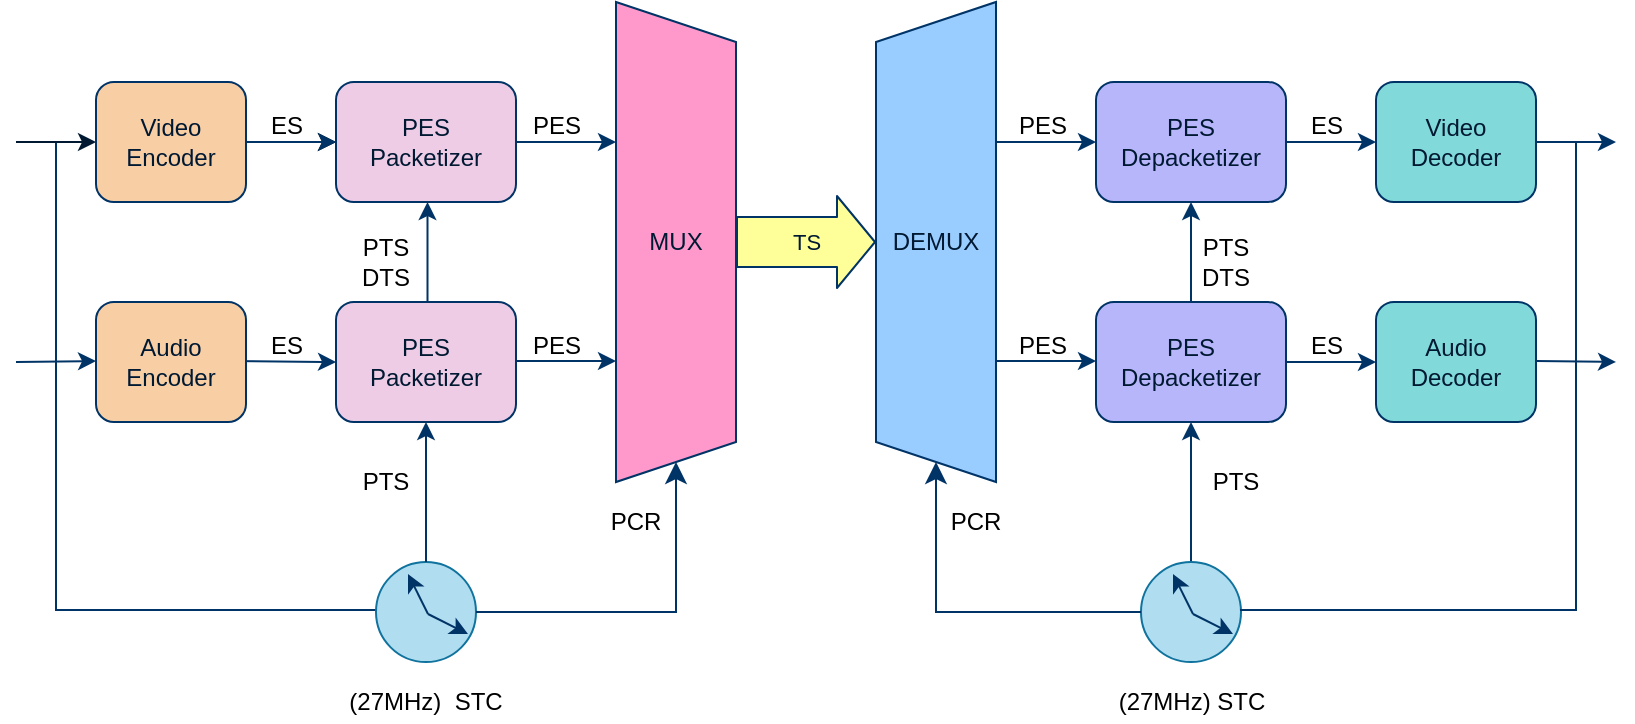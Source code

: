 <mxfile>
    <diagram id="bzHFOhqaca0zNrRNMq3O" name="Page-1">
        <mxGraphModel dx="914" dy="629" grid="1" gridSize="10" guides="1" tooltips="1" connect="1" arrows="1" fold="1" page="1" pageScale="1" pageWidth="1100" pageHeight="850" background="none" math="0" shadow="0">
            <root>
                <mxCell id="0"/>
                <mxCell id="1" parent="0"/>
                <mxCell id="73" value="" style="shape=partialRectangle;whiteSpace=wrap;html=1;bottom=0;right=0;fillColor=none;strokeColor=#003366;strokeWidth=1;direction=north;" parent="1" vertex="1">
                    <mxGeometry x="90" y="200" width="171" height="234" as="geometry"/>
                </mxCell>
                <mxCell id="13" value="" style="endArrow=classic;html=1;strokeColor=#001933;" parent="1" edge="1">
                    <mxGeometry width="50" height="50" relative="1" as="geometry">
                        <mxPoint x="70" y="200" as="sourcePoint"/>
                        <mxPoint x="110" y="200" as="targetPoint"/>
                    </mxGeometry>
                </mxCell>
                <mxCell id="14" value="" style="endArrow=classic;html=1;labelBackgroundColor=#FFFFCC;fontColor=#001933;labelBorderColor=none;strokeColor=#003366;" parent="1" edge="1">
                    <mxGeometry width="50" height="50" relative="1" as="geometry">
                        <mxPoint x="70" y="310" as="sourcePoint"/>
                        <mxPoint x="110" y="309.5" as="targetPoint"/>
                    </mxGeometry>
                </mxCell>
                <mxCell id="15" value="" style="endArrow=classic;html=1;strokeColor=#003366;" parent="1" edge="1">
                    <mxGeometry width="50" height="50" relative="1" as="geometry">
                        <mxPoint x="830" y="200" as="sourcePoint"/>
                        <mxPoint x="870" y="200" as="targetPoint"/>
                    </mxGeometry>
                </mxCell>
                <mxCell id="41" value="" style="ellipse;whiteSpace=wrap;html=1;aspect=fixed;fillColor=#b1ddf0;strokeColor=#10739e;" parent="1" vertex="1">
                    <mxGeometry x="250" y="410" width="50" height="50" as="geometry"/>
                </mxCell>
                <mxCell id="16" value="" style="endArrow=classic;html=1;strokeColor=#003366;" parent="1" edge="1">
                    <mxGeometry width="50" height="50" relative="1" as="geometry">
                        <mxPoint x="830" y="309.5" as="sourcePoint"/>
                        <mxPoint x="870" y="310" as="targetPoint"/>
                    </mxGeometry>
                </mxCell>
                <mxCell id="17" value="" style="endArrow=classic;html=1;" parent="1" edge="1">
                    <mxGeometry width="50" height="50" relative="1" as="geometry">
                        <mxPoint x="175" y="200" as="sourcePoint"/>
                        <mxPoint x="230" y="200" as="targetPoint"/>
                    </mxGeometry>
                </mxCell>
                <mxCell id="18" value="" style="endArrow=classic;html=1;strokeColor=#003366;" parent="1" edge="1">
                    <mxGeometry width="50" height="50" relative="1" as="geometry">
                        <mxPoint x="175" y="309.5" as="sourcePoint"/>
                        <mxPoint x="230" y="310" as="targetPoint"/>
                    </mxGeometry>
                </mxCell>
                <mxCell id="19" value="" style="endArrow=classic;html=1;strokeColor=#003366;exitX=1;exitY=0.5;exitDx=0;exitDy=0;" parent="1" source="8" edge="1">
                    <mxGeometry width="50" height="50" relative="1" as="geometry">
                        <mxPoint x="700" y="200" as="sourcePoint"/>
                        <mxPoint x="750" y="200" as="targetPoint"/>
                    </mxGeometry>
                </mxCell>
                <mxCell id="20" value="" style="endArrow=classic;html=1;strokeColor=#003366;exitX=1;exitY=0.5;exitDx=0;exitDy=0;" parent="1" source="9" edge="1">
                    <mxGeometry width="50" height="50" relative="1" as="geometry">
                        <mxPoint x="700" y="310" as="sourcePoint"/>
                        <mxPoint x="750" y="310" as="targetPoint"/>
                    </mxGeometry>
                </mxCell>
                <mxCell id="23" value="" style="endArrow=classic;html=1;entryX=0.5;entryY=1;entryDx=0;entryDy=0;exitX=0.5;exitY=0;exitDx=0;exitDy=0;strokeColor=#003366;" parent="1" source="9" target="8" edge="1">
                    <mxGeometry width="50" height="50" relative="1" as="geometry">
                        <mxPoint x="505" y="400" as="sourcePoint"/>
                        <mxPoint x="555" y="350" as="targetPoint"/>
                    </mxGeometry>
                </mxCell>
                <mxCell id="25" value="" style="endArrow=classic;html=1;entryX=0.5;entryY=1;entryDx=0;entryDy=0;strokeColor=#003366;exitX=0.5;exitY=0;exitDx=0;exitDy=0;" parent="1" source="58" target="9" edge="1">
                    <mxGeometry width="50" height="50" relative="1" as="geometry">
                        <mxPoint x="658" y="480" as="sourcePoint"/>
                        <mxPoint x="665" y="340" as="targetPoint"/>
                    </mxGeometry>
                </mxCell>
                <mxCell id="26" value="" style="endArrow=classic;html=1;entryX=0.5;entryY=1;entryDx=0;entryDy=0;exitX=0.5;exitY=0;exitDx=0;exitDy=0;strokeColor=#003366;" parent="1" edge="1">
                    <mxGeometry width="50" height="50" relative="1" as="geometry">
                        <mxPoint x="275.75" y="280" as="sourcePoint"/>
                        <mxPoint x="275.75" y="230" as="targetPoint"/>
                    </mxGeometry>
                </mxCell>
                <mxCell id="27" value="" style="endArrow=classic;html=1;entryX=0.5;entryY=1;entryDx=0;entryDy=0;strokeColor=#003366;exitX=0.5;exitY=0;exitDx=0;exitDy=0;" parent="1" source="41" target="7" edge="1">
                    <mxGeometry width="50" height="50" relative="1" as="geometry">
                        <mxPoint x="276" y="480" as="sourcePoint"/>
                        <mxPoint x="275.75" y="340" as="targetPoint"/>
                    </mxGeometry>
                </mxCell>
                <mxCell id="31" value="DEMUX" style="shape=trapezoid;perimeter=trapezoidPerimeter;whiteSpace=wrap;html=1;fixedSize=1;direction=north;fontColor=#001933;strokeColor=#003366;fillColor=#99CCFF;" parent="1" vertex="1">
                    <mxGeometry x="500" y="130" width="60" height="240" as="geometry"/>
                </mxCell>
                <mxCell id="47" value="" style="edgeStyle=none;html=1;labelBackgroundColor=#FFFFCC;labelBorderColor=none;strokeColor=#003366;fontColor=#001933;" parent="1" source="4" target="6" edge="1">
                    <mxGeometry relative="1" as="geometry"/>
                </mxCell>
                <mxCell id="4" value="Video&lt;br&gt;Encoder" style="rounded=1;whiteSpace=wrap;html=1;fillColor=#F8CFA5;fontColor=#001933;labelBorderColor=none;strokeColor=#003366;" parent="1" vertex="1">
                    <mxGeometry x="110" y="170" width="75" height="60" as="geometry"/>
                </mxCell>
                <mxCell id="6" value="PES&lt;br&gt;Packetizer" style="rounded=1;whiteSpace=wrap;html=1;fillColor=#EECCE6;fontColor=#001933;strokeColor=#003366;" parent="1" vertex="1">
                    <mxGeometry x="230" y="170" width="90" height="60" as="geometry"/>
                </mxCell>
                <mxCell id="33" value="" style="endArrow=classic;html=1;entryX=0;entryY=0.5;entryDx=0;entryDy=0;strokeColor=#003366;" parent="1" target="8" edge="1">
                    <mxGeometry width="50" height="50" relative="1" as="geometry">
                        <mxPoint x="560" y="200" as="sourcePoint"/>
                        <mxPoint x="610" y="150" as="targetPoint"/>
                    </mxGeometry>
                </mxCell>
                <mxCell id="34" value="" style="endArrow=classic;html=1;entryX=0;entryY=0.5;entryDx=0;entryDy=0;strokeColor=#003366;" parent="1" edge="1">
                    <mxGeometry width="50" height="50" relative="1" as="geometry">
                        <mxPoint x="560" y="309.5" as="sourcePoint"/>
                        <mxPoint x="610" y="309.5" as="targetPoint"/>
                    </mxGeometry>
                </mxCell>
                <mxCell id="30" value="MUX" style="shape=trapezoid;perimeter=trapezoidPerimeter;whiteSpace=wrap;html=1;fixedSize=1;direction=south;fillColor=#FF99CC;strokeColor=#003366;fontColor=#001933;" parent="1" vertex="1">
                    <mxGeometry x="370" y="130" width="60" height="240" as="geometry"/>
                </mxCell>
                <mxCell id="38" value="" style="endArrow=classic;html=1;entryX=0;entryY=0.5;entryDx=0;entryDy=0;strokeColor=#003366;" parent="1" edge="1">
                    <mxGeometry width="50" height="50" relative="1" as="geometry">
                        <mxPoint x="320" y="200" as="sourcePoint"/>
                        <mxPoint x="370" y="200" as="targetPoint"/>
                    </mxGeometry>
                </mxCell>
                <mxCell id="39" value="" style="endArrow=classic;html=1;entryX=0;entryY=0.5;entryDx=0;entryDy=0;strokeColor=#003366;" parent="1" edge="1">
                    <mxGeometry width="50" height="50" relative="1" as="geometry">
                        <mxPoint x="320" y="309.5" as="sourcePoint"/>
                        <mxPoint x="370" y="309.5" as="targetPoint"/>
                    </mxGeometry>
                </mxCell>
                <mxCell id="40" value="TS" style="shape=flexArrow;endArrow=classic;html=1;entryX=0.5;entryY=0;entryDx=0;entryDy=0;width=25;strokeColor=#003366;fontColor=#001933;labelBackgroundColor=none;fillColor=#FFFF99;" parent="1" target="31" edge="1">
                    <mxGeometry width="50" height="50" relative="1" as="geometry">
                        <mxPoint x="430" y="250" as="sourcePoint"/>
                        <mxPoint x="480" y="200" as="targetPoint"/>
                    </mxGeometry>
                </mxCell>
                <UserObject label="PTS" placeholders="1" name="Variable" id="44">
                    <mxCell style="text;html=1;strokeColor=none;fillColor=none;align=center;verticalAlign=middle;whiteSpace=wrap;overflow=hidden;fontColor=#000000;" parent="1" vertex="1">
                        <mxGeometry x="240" y="350" width="30" height="40" as="geometry"/>
                    </mxCell>
                </UserObject>
                <UserObject label="(27MHz)&amp;nbsp; STC" placeholders="1" name="Variable" id="45">
                    <mxCell style="text;html=1;strokeColor=none;fillColor=none;align=center;verticalAlign=middle;whiteSpace=wrap;overflow=hidden;fontColor=#000000;" parent="1" vertex="1">
                        <mxGeometry x="230" y="470" width="90" height="20" as="geometry"/>
                    </mxCell>
                </UserObject>
                <UserObject label="PCR" placeholders="1" name="Variable" id="46">
                    <mxCell style="text;html=1;strokeColor=none;fillColor=none;align=center;verticalAlign=middle;whiteSpace=wrap;overflow=hidden;fontColor=#000000;" parent="1" vertex="1">
                        <mxGeometry x="520" y="380" width="60" height="20" as="geometry"/>
                    </mxCell>
                </UserObject>
                <mxCell id="8" value="PES&lt;br&gt;Depacketizer" style="rounded=1;whiteSpace=wrap;html=1;fillColor=#B8B6FA;strokeColor=#003366;fontColor=#001933;" parent="1" vertex="1">
                    <mxGeometry x="610" y="170" width="95" height="60" as="geometry"/>
                </mxCell>
                <mxCell id="10" value="Video&lt;br&gt;Decoder" style="rounded=1;whiteSpace=wrap;html=1;fontColor=#001933;fillColor=#82D9D9;strokeColor=#003366;" parent="1" vertex="1">
                    <mxGeometry x="750" y="170" width="80" height="60" as="geometry"/>
                </mxCell>
                <mxCell id="9" value="PES&lt;br&gt;Depacketizer" style="rounded=1;whiteSpace=wrap;html=1;strokeColor=#003366;fontColor=#001933;fillColor=#B8B6FA;" parent="1" vertex="1">
                    <mxGeometry x="610" y="280" width="95" height="60" as="geometry"/>
                </mxCell>
                <mxCell id="11" value="Audio &lt;br&gt;Decoder" style="rounded=1;whiteSpace=wrap;html=1;strokeColor=#003366;fontColor=#001933;fillColor=#82D9D9;" parent="1" vertex="1">
                    <mxGeometry x="750" y="280" width="80" height="60" as="geometry"/>
                </mxCell>
                <mxCell id="5" value="Audio &lt;br&gt;Encoder" style="rounded=1;whiteSpace=wrap;html=1;strokeColor=#003366;fontColor=#001933;fillColor=#F8CFA5;" parent="1" vertex="1">
                    <mxGeometry x="110" y="280" width="75" height="60" as="geometry"/>
                </mxCell>
                <mxCell id="7" value="PES&lt;br&gt;Packetizer" style="rounded=1;whiteSpace=wrap;html=1;strokeColor=#003366;fontColor=#001933;fillColor=#EECCE6;" parent="1" vertex="1">
                    <mxGeometry x="230" y="280" width="90" height="60" as="geometry"/>
                </mxCell>
                <mxCell id="58" value="" style="ellipse;whiteSpace=wrap;html=1;aspect=fixed;fillColor=#b1ddf0;strokeColor=#10739e;" parent="1" vertex="1">
                    <mxGeometry x="632.5" y="410" width="50" height="50" as="geometry"/>
                </mxCell>
                <mxCell id="59" value="" style="endArrow=classic;html=1;labelBackgroundColor=none;labelBorderColor=none;strokeColor=#003366;fontColor=#001933;" parent="1" edge="1">
                    <mxGeometry width="50" height="50" relative="1" as="geometry">
                        <mxPoint x="658.5" y="436" as="sourcePoint"/>
                        <mxPoint x="648.5" y="416" as="targetPoint"/>
                    </mxGeometry>
                </mxCell>
                <mxCell id="60" value="" style="endArrow=classic;html=1;labelBackgroundColor=none;labelBorderColor=none;strokeColor=#003366;fontColor=#001933;" parent="1" edge="1">
                    <mxGeometry width="50" height="50" relative="1" as="geometry">
                        <mxPoint x="658.5" y="436" as="sourcePoint"/>
                        <mxPoint x="678.5" y="446" as="targetPoint"/>
                    </mxGeometry>
                </mxCell>
                <UserObject label="PTS" placeholders="1" name="Variable" id="61">
                    <mxCell style="text;html=1;strokeColor=none;fillColor=none;align=center;verticalAlign=middle;whiteSpace=wrap;overflow=hidden;fontColor=#000000;" parent="1" vertex="1">
                        <mxGeometry x="660" y="360" width="40" height="20" as="geometry"/>
                    </mxCell>
                </UserObject>
                <UserObject label="PCR" placeholders="1" name="Variable" id="62">
                    <mxCell style="text;html=1;strokeColor=none;fillColor=none;align=center;verticalAlign=middle;whiteSpace=wrap;overflow=hidden;fontColor=#000000;" parent="1" vertex="1">
                        <mxGeometry x="360" y="380" width="40" height="20" as="geometry"/>
                    </mxCell>
                </UserObject>
                <UserObject label="(27MHz) STC" placeholders="1" name="Variable" id="63">
                    <mxCell style="text;html=1;strokeColor=none;fillColor=none;align=center;verticalAlign=middle;whiteSpace=wrap;overflow=hidden;fontColor=#000000;" parent="1" vertex="1">
                        <mxGeometry x="612.5" y="470" width="90" height="20" as="geometry"/>
                    </mxCell>
                </UserObject>
                <UserObject label="PTS&lt;br&gt;DTS" placeholders="1" name="Variable" id="64">
                    <mxCell style="text;html=1;strokeColor=none;fillColor=none;align=center;verticalAlign=middle;whiteSpace=wrap;overflow=hidden;fontColor=#000000;" parent="1" vertex="1">
                        <mxGeometry x="240" y="240" width="30" height="40" as="geometry"/>
                    </mxCell>
                </UserObject>
                <UserObject label="PTS&lt;br&gt;DTS" placeholders="1" name="Variable" id="65">
                    <mxCell style="text;html=1;strokeColor=none;fillColor=none;align=center;verticalAlign=middle;whiteSpace=wrap;overflow=hidden;fontColor=#000000;" parent="1" vertex="1">
                        <mxGeometry x="660" y="240" width="30" height="40" as="geometry"/>
                    </mxCell>
                </UserObject>
                <mxCell id="66" value="" style="edgeStyle=segmentEdgeStyle;endArrow=classic;html=1;curved=0;rounded=0;endSize=8;startSize=8;exitX=1;exitY=0.5;exitDx=0;exitDy=0;strokeColor=#003366;entryX=1;entryY=0.5;entryDx=0;entryDy=0;" parent="1" source="41" target="30" edge="1">
                    <mxGeometry width="50" height="50" relative="1" as="geometry">
                        <mxPoint x="350" y="440" as="sourcePoint"/>
                        <mxPoint x="400" y="390" as="targetPoint"/>
                    </mxGeometry>
                </mxCell>
                <mxCell id="67" value="" style="edgeStyle=segmentEdgeStyle;endArrow=classic;html=1;curved=0;rounded=0;endSize=8;startSize=8;exitX=0;exitY=0.5;exitDx=0;exitDy=0;strokeColor=#003366;entryX=1;entryY=0.5;entryDx=0;entryDy=0;" parent="1" source="58" edge="1">
                    <mxGeometry width="50" height="50" relative="1" as="geometry">
                        <mxPoint x="429.8" y="441.25" as="sourcePoint"/>
                        <mxPoint x="530" y="360" as="targetPoint"/>
                    </mxGeometry>
                </mxCell>
                <mxCell id="56" value="" style="endArrow=classic;html=1;labelBackgroundColor=none;labelBorderColor=none;strokeColor=#003366;fontColor=#001933;" parent="1" edge="1">
                    <mxGeometry width="50" height="50" relative="1" as="geometry">
                        <mxPoint x="276" y="436" as="sourcePoint"/>
                        <mxPoint x="266" y="416" as="targetPoint"/>
                    </mxGeometry>
                </mxCell>
                <mxCell id="57" value="" style="endArrow=classic;html=1;labelBackgroundColor=none;labelBorderColor=none;strokeColor=#003366;fontColor=#001933;" parent="1" edge="1">
                    <mxGeometry width="50" height="50" relative="1" as="geometry">
                        <mxPoint x="276" y="436" as="sourcePoint"/>
                        <mxPoint x="296" y="446" as="targetPoint"/>
                    </mxGeometry>
                </mxCell>
                <mxCell id="75" value="" style="shape=partialRectangle;whiteSpace=wrap;html=1;bottom=0;right=0;fillColor=none;strokeColor=#003366;strokeWidth=1;direction=west;" parent="1" vertex="1">
                    <mxGeometry x="682.5" y="200" width="167.5" height="234" as="geometry"/>
                </mxCell>
                <mxCell id="76" value="&lt;font color=&quot;#000000&quot;&gt;ES&lt;/font&gt;" style="text;html=1;align=center;verticalAlign=middle;resizable=0;points=[];autosize=1;strokeColor=none;fillColor=none;labelPosition=center;verticalLabelPosition=middle;" vertex="1" parent="1">
                    <mxGeometry x="185" y="177" width="40" height="30" as="geometry"/>
                </mxCell>
                <mxCell id="77" value="&lt;font color=&quot;#000000&quot;&gt;ES&lt;/font&gt;" style="text;html=1;align=center;verticalAlign=middle;resizable=0;points=[];autosize=1;strokeColor=none;fillColor=none;labelPosition=center;verticalLabelPosition=middle;" vertex="1" parent="1">
                    <mxGeometry x="185" y="287" width="40" height="30" as="geometry"/>
                </mxCell>
                <mxCell id="78" value="&lt;font color=&quot;#000000&quot;&gt;PES&lt;/font&gt;" style="text;html=1;align=center;verticalAlign=middle;resizable=0;points=[];autosize=1;strokeColor=none;fillColor=none;labelPosition=center;verticalLabelPosition=middle;" vertex="1" parent="1">
                    <mxGeometry x="315" y="177" width="50" height="30" as="geometry"/>
                </mxCell>
                <mxCell id="79" value="&lt;font color=&quot;#000000&quot;&gt;PES&lt;/font&gt;" style="text;html=1;align=center;verticalAlign=middle;resizable=0;points=[];autosize=1;strokeColor=none;fillColor=none;labelPosition=center;verticalLabelPosition=middle;" vertex="1" parent="1">
                    <mxGeometry x="315" y="287" width="50" height="30" as="geometry"/>
                </mxCell>
                <mxCell id="80" value="&lt;font color=&quot;#000000&quot;&gt;PES&lt;/font&gt;" style="text;html=1;align=center;verticalAlign=middle;resizable=0;points=[];autosize=1;strokeColor=none;fillColor=none;labelPosition=center;verticalLabelPosition=middle;" vertex="1" parent="1">
                    <mxGeometry x="558" y="177" width="50" height="30" as="geometry"/>
                </mxCell>
                <mxCell id="81" value="&lt;font color=&quot;#000000&quot;&gt;PES&lt;/font&gt;" style="text;html=1;align=center;verticalAlign=middle;resizable=0;points=[];autosize=1;strokeColor=none;fillColor=none;labelPosition=center;verticalLabelPosition=middle;" vertex="1" parent="1">
                    <mxGeometry x="558" y="287" width="50" height="30" as="geometry"/>
                </mxCell>
                <mxCell id="82" value="&lt;font color=&quot;#000000&quot;&gt;ES&lt;/font&gt;" style="text;html=1;align=center;verticalAlign=middle;resizable=0;points=[];autosize=1;strokeColor=none;fillColor=none;labelPosition=center;verticalLabelPosition=middle;" vertex="1" parent="1">
                    <mxGeometry x="705" y="177" width="40" height="30" as="geometry"/>
                </mxCell>
                <mxCell id="83" value="&lt;font color=&quot;#000000&quot;&gt;ES&lt;/font&gt;" style="text;html=1;align=center;verticalAlign=middle;resizable=0;points=[];autosize=1;strokeColor=none;fillColor=none;labelPosition=center;verticalLabelPosition=middle;" vertex="1" parent="1">
                    <mxGeometry x="705" y="287" width="40" height="30" as="geometry"/>
                </mxCell>
            </root>
        </mxGraphModel>
    </diagram>
</mxfile>